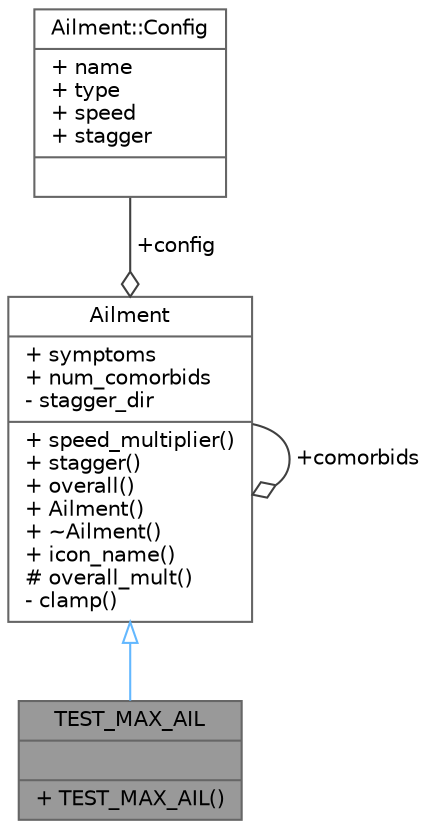 digraph "TEST_MAX_AIL"
{
 // LATEX_PDF_SIZE
  bgcolor="transparent";
  edge [fontname=Helvetica,fontsize=10,labelfontname=Helvetica,labelfontsize=10];
  node [fontname=Helvetica,fontsize=10,shape=box,height=0.2,width=0.4];
  Node1 [shape=record,label="{TEST_MAX_AIL\n||+ TEST_MAX_AIL()\l}",height=0.2,width=0.4,color="gray40", fillcolor="grey60", style="filled", fontcolor="black",tooltip=" "];
  Node2 -> Node1 [dir="back",color="steelblue1",style="solid",arrowtail="onormal"];
  Node2 [shape=record,label="{Ailment\n|+ symptoms\l+ num_comorbids\l- stagger_dir\l|+ speed_multiplier()\l+ stagger()\l+ overall()\l+ Ailment()\l+ ~Ailment()\l+ icon_name()\l# overall_mult()\l- clamp()\l}",height=0.2,width=0.4,color="gray40", fillcolor="white", style="filled",URL="$db/d42/struct_ailment.html",tooltip=" "];
  Node3 -> Node2 [color="grey25",style="solid",label=" +config" ,arrowhead="odiamond"];
  Node3 [shape=record,label="{Ailment::Config\n|+ name\l+ type\l+ speed\l+ stagger\l|}",height=0.2,width=0.4,color="gray40", fillcolor="white", style="filled",URL="$d9/dce/struct_ailment_1_1_config.html",tooltip=" "];
  Node2 -> Node2 [color="grey25",style="solid",label=" +comorbids" ,arrowhead="odiamond"];
}
